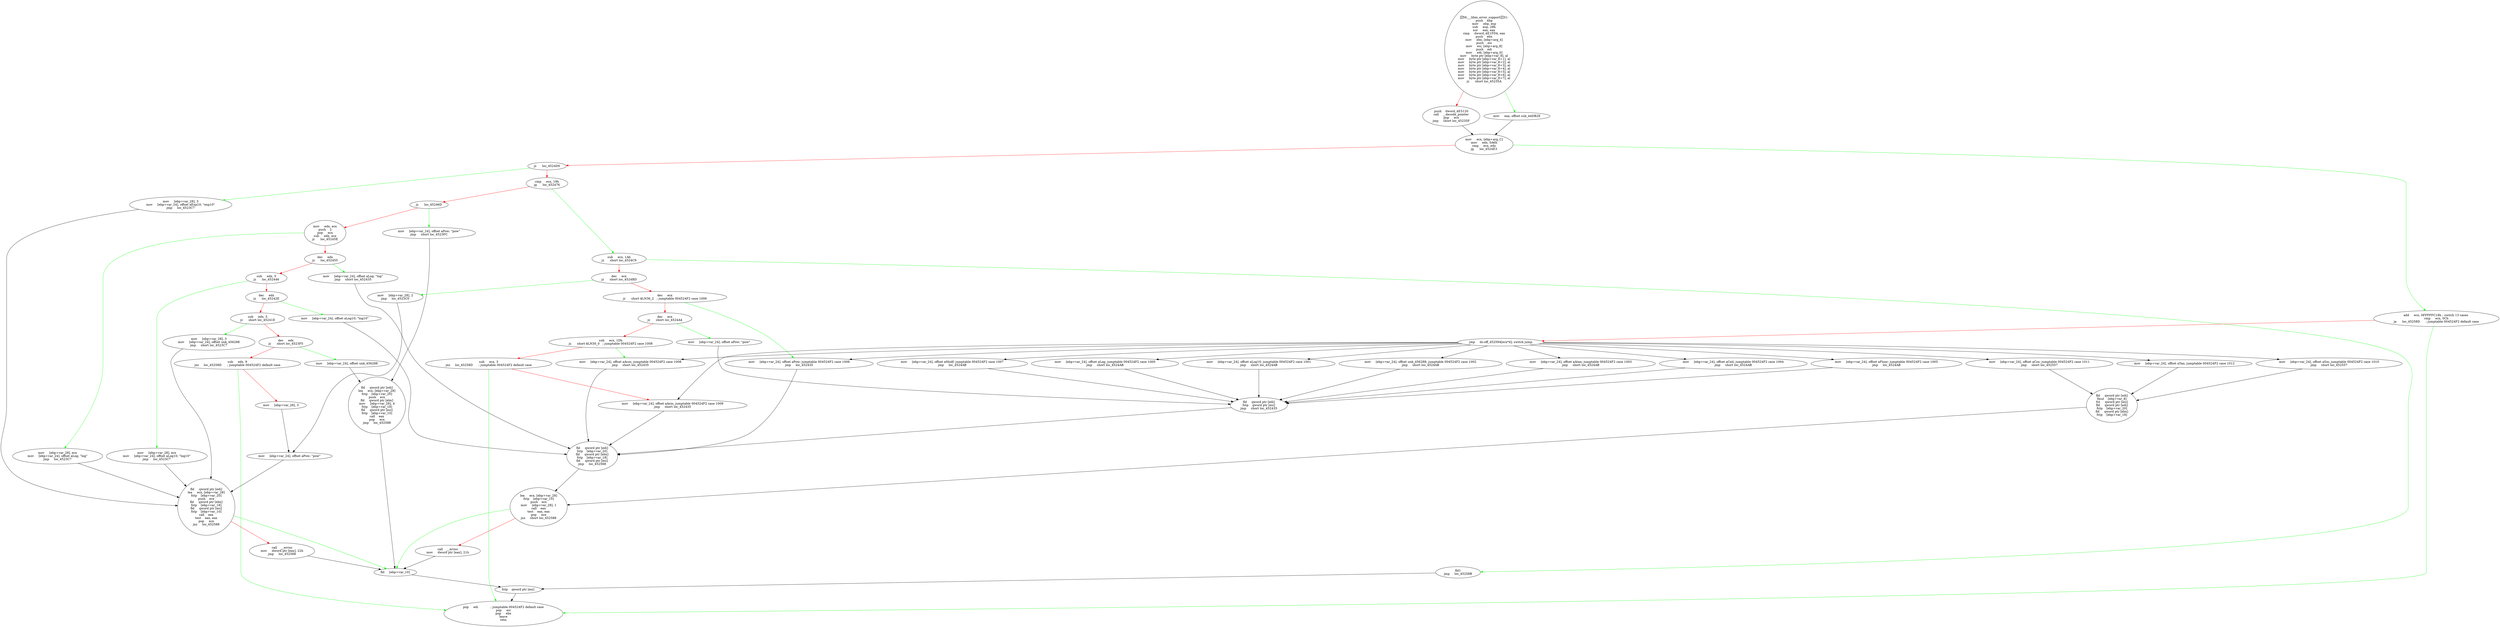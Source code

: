 digraph G{
Node0 [label = "56___libm_error_support31:
push    ebp
mov     ebp, esp
sub     esp, 28h
xor     eax, eax
cmp     dword_4E1FD4, eax
push    ebx
mov     ebx, [ebp+arg_4]
push    esi
mov     esi, [ebp+arg_8]
push    edi
mov     edi, [ebp+arg_0]
mov     byte ptr [ebp+var_8], al
mov     byte ptr [ebp+var_8+1], al
mov     byte ptr [ebp+var_8+2], al
mov     byte ptr [ebp+var_8+3], al
mov     byte ptr [ebp+var_8+4], al
mov     byte ptr [ebp+var_8+5], al
mov     byte ptr [ebp+var_8+6], al
mov     byte ptr [ebp+var_8+7], al
jz      short loc_45235A"]
Node1 [label = "push    dword_4E5120
call    __decode_pointer
pop     ecx
jmp     short loc_45235F"]
Node2 [label = "mov     eax, offset sub_44DB2E"]
Node3 [label = "mov     ecx, [ebp+arg_C]
mov     edx, 0A6h
cmp     ecx, edx
jg      loc_4524E3"]
Node4 [label = "jz      loc_4524D0"]
Node5 [label = "cmp     ecx, 19h
jg      loc_452476"]
Node6 [label = "jz      loc_45246D"]
Node7 [label = "mov     edx, ecx
push    2
pop     ecx
sub     edx, ecx
jz      loc_45245E"]
Node8 [label = "dec     edx
jz      loc_452455"]
Node9 [label = "sub     edx, 5
jz      loc_452446"]
Node10 [label = "dec     edx
jz      loc_45242E"]
Node11 [label = "sub     edx, 5
jz      short loc_45241E"]
Node12 [label = "dec     edx
jz      short loc_4523F5"]
Node13 [label = "sub     edx, 9
jnz     loc_45258D      ; jumptable 004524F2 default case"]
Node14 [label = "mov     [ebp+var_28], 3"]
Node15 [label = "mov     [ebp+var_24], offset aPow; \"pow\""]
Node16 [label = "fld     qword ptr [edi]
lea     ecx, [ebp+var_28]
fstp    [ebp+var_20]
push    ecx
fld     qword ptr [ebx]
fstp    [ebp+var_18]
fld     qword ptr [esi]
fstp    [ebp+var_10]
call    eax
test    eax, eax
pop     ecx
jnz     loc_452588"]
Node17 [label = "call    __errno
mov     dword ptr [eax], 22h
jmp     loc_452588"]
Node18 [label = "mov     [ebp+var_24], offset unk_456288"]
Node19 [label = "fld     qword ptr [edi]
lea     ecx, [ebp+var_28]
fstp    [ebp+var_20]
push    ecx
fld     qword ptr [ebx]
mov     [ebp+var_28], 4
fstp    [ebp+var_18]
fld     qword ptr [esi]
fstp    [ebp+var_10]
call    eax
pop     ecx
jmp     loc_452588"]
Node20 [label = "mov     [ebp+var_28], 3
mov     [ebp+var_24], offset unk_456288
jmp     short loc_4523C7"]
Node21 [label = "mov     [ebp+var_24], offset aLog10; \"log10\""]
Node22 [label = "fld     qword ptr [edi]
fstp    [ebp+var_20]
fld     qword ptr [ebx]
fstp    [ebp+var_18]
fld     qword ptr [esi]
jmp     loc_452568"]
Node23 [label = "mov     [ebp+var_28], ecx
mov     [ebp+var_24], offset aLog10; \"log10\"
jmp     loc_4523C7"]
Node24 [label = "mov     [ebp+var_24], offset aLog; \"log\"
jmp     short loc_452435"]
Node25 [label = "mov     [ebp+var_28], ecx
mov     [ebp+var_24], offset aLog; \"log\"
jmp     loc_4523C7"]
Node26 [label = "mov     [ebp+var_24], offset aPow; \"pow\"
jmp     short loc_4523FC"]
Node27 [label = "sub     ecx, 1Ah
jz      short loc_4524C9"]
Node28 [label = "dec     ecx
jz      short loc_4524BD"]
Node29 [label = "dec     ecx
jz      short $LN36_2   ; jumptable 004524F2 case 1006"]
Node30 [label = "dec     ecx
jz      short loc_4524A4"]
Node31 [label = "sub     ecx, 1Dh
jz      short $LN30_0   ; jumptable 004524F2 case 1008"]
Node32 [label = "sub     ecx, 3
jnz     loc_45258D      ; jumptable 004524F2 default case"]
Node33 [label = "mov     [ebp+var_24], offset aAsin; jumptable 004524F2 case 1009
jmp     short loc_452435"]
Node34 [label = "mov     [ebp+var_24], offset aAcos; jumptable 004524F2 case 1008
jmp     short loc_452435"]
Node35 [label = "mov     [ebp+var_24], offset aPow; \"pow\""]
Node36 [label = "fld     qword ptr [edi]
fstp    qword ptr [esi]
jmp     short loc_452435"]
Node37 [label = "mov     [ebp+var_24], offset aPow; jumptable 004524F2 case 1006
jmp     loc_452435"]
Node38 [label = "mov     [ebp+var_28], 2
jmp     loc_4523C0"]
Node39 [label = "fld1
jmp     loc_45258B"]
Node40 [label = "mov     [ebp+var_28], 3
mov     [ebp+var_24], offset aExp10; \"exp10\"
jmp     loc_4523C7"]
Node41 [label = "add     ecx, 0FFFFFC18h ; switch 13 cases 
cmp     ecx, 0Ch
ja      loc_45258D      ; jumptable 004524F2 default case"]
Node42 [label = "jmp     ds:off_452594[ecx*4]; switch jump"]
Node43 [label = "mov     [ebp+var_24], offset aLog; jumptable 004524F2 case 1000
jmp     short loc_4524AB"]
Node44 [label = "mov     [ebp+var_24], offset aLog10; jumptable 004524F2 case 1001
jmp     short loc_4524AB"]
Node45 [label = "mov     [ebp+var_24], offset unk_456288; jumptable 004524F2 case 1002
jmp     short loc_4524AB"]
Node46 [label = "mov     [ebp+var_24], offset aAtan; jumptable 004524F2 case 1003
jmp     short loc_4524AB"]
Node47 [label = "mov     [ebp+var_24], offset aCeil; jumptable 004524F2 case 1004
jmp     short loc_4524AB"]
Node48 [label = "mov     [ebp+var_24], offset aFloor; jumptable 004524F2 case 1005
jmp     loc_4524AB"]
Node49 [label = "mov     [ebp+var_24], offset aModf; jumptable 004524F2 case 1007
jmp     loc_4524AB"]
Node50 [label = "mov     [ebp+var_24], offset aSin; jumptable 004524F2 case 1010
jmp     short loc_452557"]
Node51 [label = "mov     [ebp+var_24], offset aCos; jumptable 004524F2 case 1011
jmp     short loc_452557"]
Node52 [label = "mov     [ebp+var_24], offset aTan; jumptable 004524F2 case 1012"]
Node53 [label = "fld     qword ptr [edi]
fmul    [ebp+var_8]
fst     qword ptr [esi]
fld     qword ptr [edi]
fstp    [ebp+var_20]
fld     qword ptr [ebx]
fstp    [ebp+var_18]"]
Node54 [label = "lea     ecx, [ebp+var_28]
fstp    [ebp+var_10]
push    ecx
mov     [ebp+var_28], 1
call    eax
test    eax, eax
pop     ecx
jnz     short loc_452588"]
Node55 [label = "call    __errno
mov     dword ptr [eax], 21h"]
Node56 [label = "fld     [ebp+var_10]"]
Node57 [label = "fstp    qword ptr [esi]"]
Node58 [label = "pop     edi             ; jumptable 004524F2 default case
pop     esi
pop     ebx
leave
retn"]
Node0 -> Node1 [color = "red"]
Node0 -> Node2 [color = "green"]
Node1 -> Node3 [color = "black"]
Node2 -> Node3 [color = "black"]
Node3 -> Node4 [color = "red"]
Node3 -> Node41 [color = "green"]
Node4 -> Node5 [color = "red"]
Node4 -> Node40 [color = "green"]
Node5 -> Node6 [color = "red"]
Node5 -> Node27 [color = "green"]
Node6 -> Node7 [color = "red"]
Node6 -> Node26 [color = "green"]
Node7 -> Node8 [color = "red"]
Node7 -> Node25 [color = "green"]
Node8 -> Node9 [color = "red"]
Node8 -> Node24 [color = "green"]
Node9 -> Node10 [color = "red"]
Node9 -> Node23 [color = "green"]
Node10 -> Node11 [color = "red"]
Node10 -> Node21 [color = "green"]
Node11 -> Node12 [color = "red"]
Node11 -> Node20 [color = "green"]
Node12 -> Node13 [color = "red"]
Node12 -> Node18 [color = "green"]
Node13 -> Node14 [color = "red"]
Node13 -> Node58 [color = "green"]
Node14 -> Node15 [color = "black"]
Node15 -> Node16 [color = "black"]
Node16 -> Node17 [color = "red"]
Node16 -> Node56 [color = "green"]
Node17 -> Node56 [color = "black"]
Node18 -> Node19 [color = "black"]
Node19 -> Node56 [color = "black"]
Node20 -> Node16 [color = "black"]
Node21 -> Node22 [color = "black"]
Node22 -> Node54 [color = "black"]
Node23 -> Node16 [color = "black"]
Node24 -> Node22 [color = "black"]
Node25 -> Node16 [color = "black"]
Node26 -> Node19 [color = "black"]
Node27 -> Node28 [color = "red"]
Node27 -> Node39 [color = "green"]
Node28 -> Node29 [color = "red"]
Node28 -> Node38 [color = "green"]
Node29 -> Node30 [color = "red"]
Node29 -> Node37 [color = "green"]
Node30 -> Node31 [color = "red"]
Node30 -> Node35 [color = "green"]
Node31 -> Node32 [color = "red"]
Node31 -> Node34 [color = "green"]
Node32 -> Node33 [color = "red"]
Node32 -> Node58 [color = "green"]
Node33 -> Node22 [color = "black"]
Node34 -> Node22 [color = "black"]
Node35 -> Node36 [color = "black"]
Node36 -> Node22 [color = "black"]
Node37 -> Node22 [color = "black"]
Node38 -> Node15 [color = "black"]
Node39 -> Node57 [color = "black"]
Node40 -> Node16 [color = "black"]
Node41 -> Node42 [color = "red"]
Node41 -> Node58 [color = "green"]
Node42 -> Node33 [color = "black"]
Node42 -> Node34 [color = "black"]
Node42 -> Node37 [color = "black"]
Node42 -> Node43 [color = "black"]
Node42 -> Node44 [color = "black"]
Node42 -> Node45 [color = "black"]
Node42 -> Node46 [color = "black"]
Node42 -> Node47 [color = "black"]
Node42 -> Node48 [color = "black"]
Node42 -> Node49 [color = "black"]
Node42 -> Node50 [color = "black"]
Node42 -> Node51 [color = "black"]
Node42 -> Node52 [color = "black"]
Node43 -> Node36 [color = "black"]
Node44 -> Node36 [color = "black"]
Node45 -> Node36 [color = "black"]
Node46 -> Node36 [color = "black"]
Node47 -> Node36 [color = "black"]
Node48 -> Node36 [color = "black"]
Node49 -> Node36 [color = "black"]
Node50 -> Node53 [color = "black"]
Node51 -> Node53 [color = "black"]
Node52 -> Node53 [color = "black"]
Node53 -> Node54 [color = "black"]
Node54 -> Node55 [color = "red"]
Node54 -> Node56 [color = "green"]
Node55 -> Node56 [color = "black"]
Node56 -> Node57 [color = "black"]
Node57 -> Node58 [color = "black"]
}